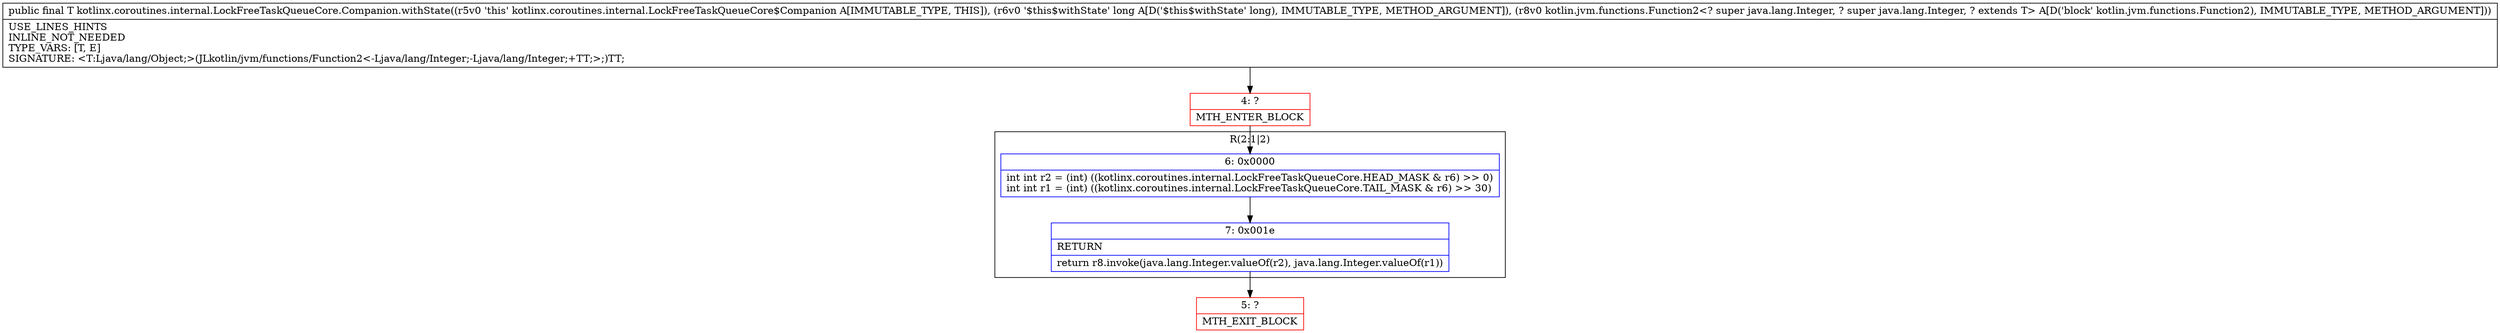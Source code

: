 digraph "CFG forkotlinx.coroutines.internal.LockFreeTaskQueueCore.Companion.withState(JLkotlin\/jvm\/functions\/Function2;)Ljava\/lang\/Object;" {
subgraph cluster_Region_1057710292 {
label = "R(2:1|2)";
node [shape=record,color=blue];
Node_6 [shape=record,label="{6\:\ 0x0000|int int r2 = (int) ((kotlinx.coroutines.internal.LockFreeTaskQueueCore.HEAD_MASK & r6) \>\> 0)\lint int r1 = (int) ((kotlinx.coroutines.internal.LockFreeTaskQueueCore.TAIL_MASK & r6) \>\> 30)\l}"];
Node_7 [shape=record,label="{7\:\ 0x001e|RETURN\l|return r8.invoke(java.lang.Integer.valueOf(r2), java.lang.Integer.valueOf(r1))\l}"];
}
Node_4 [shape=record,color=red,label="{4\:\ ?|MTH_ENTER_BLOCK\l}"];
Node_5 [shape=record,color=red,label="{5\:\ ?|MTH_EXIT_BLOCK\l}"];
MethodNode[shape=record,label="{public final T kotlinx.coroutines.internal.LockFreeTaskQueueCore.Companion.withState((r5v0 'this' kotlinx.coroutines.internal.LockFreeTaskQueueCore$Companion A[IMMUTABLE_TYPE, THIS]), (r6v0 '$this$withState' long A[D('$this$withState' long), IMMUTABLE_TYPE, METHOD_ARGUMENT]), (r8v0 kotlin.jvm.functions.Function2\<? super java.lang.Integer, ? super java.lang.Integer, ? extends T\> A[D('block' kotlin.jvm.functions.Function2), IMMUTABLE_TYPE, METHOD_ARGUMENT]))  | USE_LINES_HINTS\lINLINE_NOT_NEEDED\lTYPE_VARS: [T, E]\lSIGNATURE: \<T:Ljava\/lang\/Object;\>(JLkotlin\/jvm\/functions\/Function2\<\-Ljava\/lang\/Integer;\-Ljava\/lang\/Integer;+TT;\>;)TT;\l}"];
MethodNode -> Node_4;Node_6 -> Node_7;
Node_7 -> Node_5;
Node_4 -> Node_6;
}

